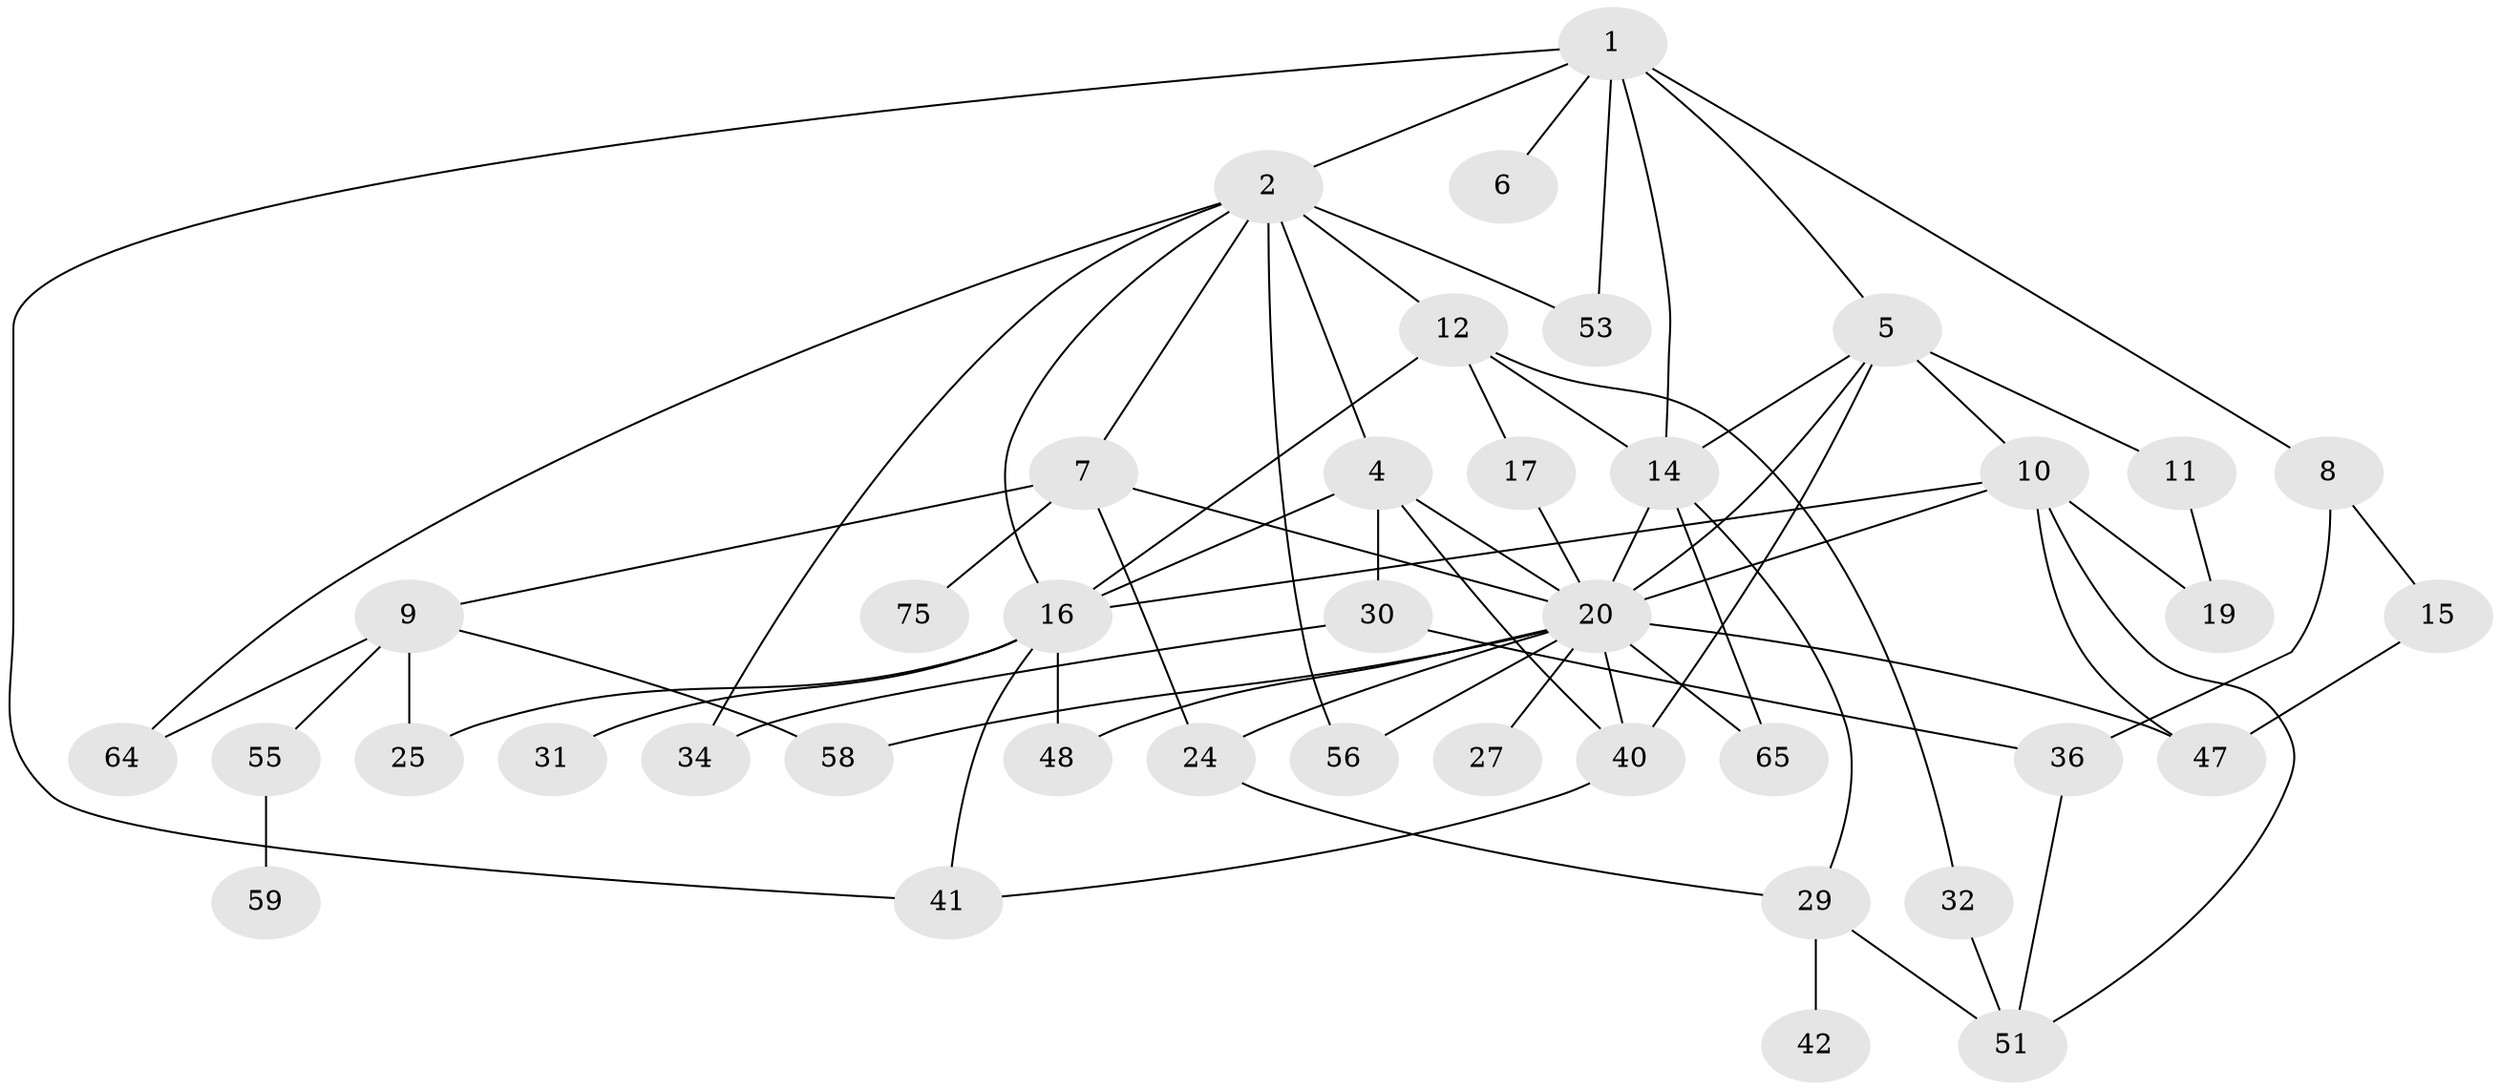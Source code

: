 // original degree distribution, {7: 0.0125, 3: 0.1625, 8: 0.0125, 5: 0.0875, 6: 0.0375, 1: 0.1875, 4: 0.1375, 2: 0.3625}
// Generated by graph-tools (version 1.1) at 2025/13/03/09/25 04:13:38]
// undirected, 40 vertices, 70 edges
graph export_dot {
graph [start="1"]
  node [color=gray90,style=filled];
  1;
  2 [super="+3"];
  4;
  5;
  6;
  7;
  8;
  9 [super="+54+22"];
  10 [super="+45+23"];
  11;
  12 [super="+13"];
  14 [super="+18"];
  15;
  16 [super="+26+43+71"];
  17;
  19;
  20 [super="+21+39"];
  24 [super="+28+57"];
  25;
  27 [super="+79+66"];
  29;
  30 [super="+60"];
  31;
  32;
  34;
  36 [super="+61+67"];
  40;
  41 [super="+49+63"];
  42;
  47;
  48;
  51 [super="+52"];
  53;
  55;
  56;
  58;
  59 [super="+68"];
  64;
  65;
  75;
  1 -- 2;
  1 -- 5;
  1 -- 6;
  1 -- 8;
  1 -- 41;
  1 -- 53;
  1 -- 14;
  2 -- 53;
  2 -- 64;
  2 -- 34;
  2 -- 4;
  2 -- 7;
  2 -- 12;
  2 -- 16;
  2 -- 56;
  4 -- 30;
  4 -- 40;
  4 -- 16;
  4 -- 20;
  5 -- 10;
  5 -- 11;
  5 -- 14;
  5 -- 40;
  5 -- 20;
  7 -- 9;
  7 -- 24;
  7 -- 75;
  7 -- 20;
  8 -- 15;
  8 -- 36;
  9 -- 25;
  9 -- 64;
  9 -- 58;
  9 -- 55;
  10 -- 16;
  10 -- 19;
  10 -- 20;
  10 -- 51;
  10 -- 47;
  11 -- 19;
  12 -- 17;
  12 -- 32;
  12 -- 16;
  12 -- 14;
  14 -- 20 [weight=2];
  14 -- 65;
  14 -- 29;
  15 -- 47;
  16 -- 48;
  16 -- 41;
  16 -- 31;
  16 -- 25;
  17 -- 20;
  20 -- 65;
  20 -- 40;
  20 -- 47;
  20 -- 48;
  20 -- 56;
  20 -- 58;
  20 -- 27;
  20 -- 24;
  24 -- 29;
  29 -- 42;
  29 -- 51;
  30 -- 34;
  30 -- 36;
  32 -- 51;
  36 -- 51;
  40 -- 41;
  55 -- 59;
}
